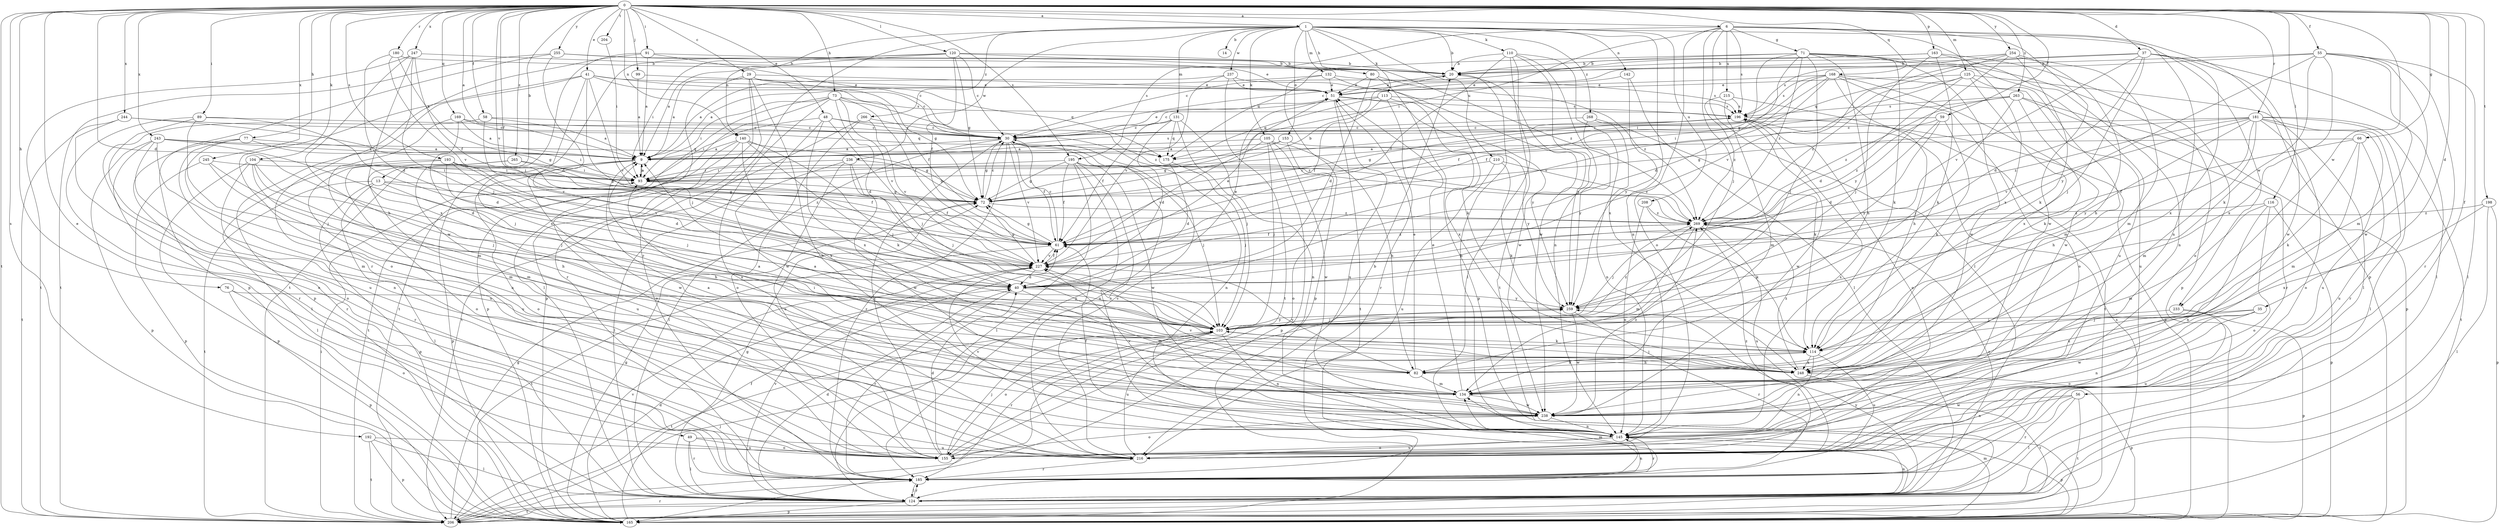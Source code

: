 strict digraph  {
0;
1;
6;
9;
13;
14;
20;
29;
30;
35;
37;
40;
41;
48;
49;
51;
55;
56;
58;
59;
61;
66;
71;
72;
73;
76;
77;
80;
82;
89;
91;
93;
99;
103;
104;
105;
110;
113;
114;
116;
120;
124;
125;
131;
132;
134;
140;
142;
145;
153;
155;
163;
165;
168;
169;
175;
180;
181;
185;
192;
193;
195;
196;
198;
204;
206;
208;
210;
215;
216;
227;
233;
236;
237;
238;
243;
244;
245;
247;
248;
254;
255;
259;
263;
265;
266;
268;
269;
0 -> 1  [label=a];
0 -> 6  [label=a];
0 -> 9  [label=a];
0 -> 13  [label=b];
0 -> 29  [label=c];
0 -> 35  [label=d];
0 -> 37  [label=d];
0 -> 40  [label=d];
0 -> 41  [label=e];
0 -> 48  [label=e];
0 -> 49  [label=e];
0 -> 55  [label=f];
0 -> 56  [label=f];
0 -> 58  [label=f];
0 -> 59  [label=f];
0 -> 61  [label=f];
0 -> 66  [label=g];
0 -> 73  [label=h];
0 -> 76  [label=h];
0 -> 77  [label=h];
0 -> 89  [label=i];
0 -> 91  [label=i];
0 -> 99  [label=j];
0 -> 104  [label=k];
0 -> 116  [label=l];
0 -> 120  [label=l];
0 -> 125  [label=m];
0 -> 140  [label=n];
0 -> 163  [label=p];
0 -> 168  [label=q];
0 -> 169  [label=q];
0 -> 180  [label=r];
0 -> 181  [label=r];
0 -> 192  [label=s];
0 -> 193  [label=s];
0 -> 195  [label=s];
0 -> 198  [label=t];
0 -> 204  [label=t];
0 -> 206  [label=t];
0 -> 227  [label=v];
0 -> 233  [label=w];
0 -> 243  [label=x];
0 -> 244  [label=x];
0 -> 245  [label=x];
0 -> 247  [label=x];
0 -> 254  [label=y];
0 -> 255  [label=y];
0 -> 263  [label=z];
0 -> 265  [label=z];
1 -> 14  [label=b];
1 -> 20  [label=b];
1 -> 80  [label=h];
1 -> 105  [label=k];
1 -> 110  [label=k];
1 -> 113  [label=k];
1 -> 131  [label=m];
1 -> 132  [label=m];
1 -> 140  [label=n];
1 -> 142  [label=n];
1 -> 145  [label=n];
1 -> 153  [label=o];
1 -> 185  [label=r];
1 -> 208  [label=u];
1 -> 210  [label=u];
1 -> 233  [label=w];
1 -> 236  [label=w];
1 -> 237  [label=w];
1 -> 266  [label=z];
1 -> 268  [label=z];
6 -> 71  [label=g];
6 -> 93  [label=i];
6 -> 103  [label=j];
6 -> 124  [label=l];
6 -> 145  [label=n];
6 -> 155  [label=o];
6 -> 165  [label=p];
6 -> 195  [label=s];
6 -> 196  [label=s];
6 -> 215  [label=u];
6 -> 238  [label=w];
6 -> 248  [label=x];
9 -> 93  [label=i];
9 -> 155  [label=o];
9 -> 165  [label=p];
9 -> 196  [label=s];
9 -> 238  [label=w];
13 -> 72  [label=g];
13 -> 82  [label=h];
13 -> 124  [label=l];
13 -> 165  [label=p];
13 -> 206  [label=t];
13 -> 269  [label=z];
20 -> 51  [label=e];
20 -> 238  [label=w];
29 -> 9  [label=a];
29 -> 51  [label=e];
29 -> 61  [label=f];
29 -> 72  [label=g];
29 -> 124  [label=l];
29 -> 145  [label=n];
29 -> 165  [label=p];
29 -> 185  [label=r];
30 -> 9  [label=a];
30 -> 51  [label=e];
30 -> 61  [label=f];
30 -> 72  [label=g];
30 -> 124  [label=l];
30 -> 145  [label=n];
30 -> 185  [label=r];
30 -> 216  [label=u];
30 -> 227  [label=v];
35 -> 103  [label=j];
35 -> 145  [label=n];
35 -> 155  [label=o];
35 -> 238  [label=w];
35 -> 248  [label=x];
37 -> 20  [label=b];
37 -> 40  [label=d];
37 -> 103  [label=j];
37 -> 124  [label=l];
37 -> 175  [label=q];
37 -> 227  [label=v];
37 -> 238  [label=w];
37 -> 248  [label=x];
40 -> 51  [label=e];
40 -> 134  [label=m];
40 -> 185  [label=r];
40 -> 259  [label=y];
41 -> 30  [label=c];
41 -> 51  [label=e];
41 -> 103  [label=j];
41 -> 155  [label=o];
41 -> 165  [label=p];
41 -> 175  [label=q];
41 -> 227  [label=v];
41 -> 248  [label=x];
48 -> 30  [label=c];
48 -> 93  [label=i];
48 -> 103  [label=j];
48 -> 238  [label=w];
48 -> 248  [label=x];
48 -> 269  [label=z];
49 -> 124  [label=l];
49 -> 155  [label=o];
49 -> 185  [label=r];
49 -> 216  [label=u];
51 -> 196  [label=s];
51 -> 206  [label=t];
51 -> 216  [label=u];
51 -> 259  [label=y];
55 -> 20  [label=b];
55 -> 114  [label=k];
55 -> 124  [label=l];
55 -> 134  [label=m];
55 -> 185  [label=r];
55 -> 196  [label=s];
55 -> 238  [label=w];
55 -> 248  [label=x];
55 -> 259  [label=y];
56 -> 124  [label=l];
56 -> 145  [label=n];
56 -> 185  [label=r];
56 -> 206  [label=t];
56 -> 238  [label=w];
58 -> 9  [label=a];
58 -> 30  [label=c];
58 -> 124  [label=l];
58 -> 227  [label=v];
59 -> 30  [label=c];
59 -> 40  [label=d];
59 -> 114  [label=k];
59 -> 259  [label=y];
59 -> 269  [label=z];
61 -> 30  [label=c];
61 -> 72  [label=g];
61 -> 206  [label=t];
61 -> 227  [label=v];
61 -> 269  [label=z];
66 -> 9  [label=a];
66 -> 61  [label=f];
66 -> 114  [label=k];
66 -> 134  [label=m];
66 -> 216  [label=u];
71 -> 20  [label=b];
71 -> 40  [label=d];
71 -> 72  [label=g];
71 -> 82  [label=h];
71 -> 103  [label=j];
71 -> 114  [label=k];
71 -> 165  [label=p];
71 -> 175  [label=q];
71 -> 216  [label=u];
71 -> 238  [label=w];
71 -> 269  [label=z];
72 -> 20  [label=b];
72 -> 30  [label=c];
72 -> 269  [label=z];
73 -> 40  [label=d];
73 -> 61  [label=f];
73 -> 93  [label=i];
73 -> 165  [label=p];
73 -> 196  [label=s];
73 -> 206  [label=t];
73 -> 216  [label=u];
73 -> 227  [label=v];
73 -> 269  [label=z];
76 -> 155  [label=o];
76 -> 165  [label=p];
76 -> 259  [label=y];
77 -> 9  [label=a];
77 -> 93  [label=i];
77 -> 145  [label=n];
77 -> 185  [label=r];
77 -> 216  [label=u];
80 -> 40  [label=d];
80 -> 51  [label=e];
80 -> 165  [label=p];
80 -> 269  [label=z];
82 -> 9  [label=a];
82 -> 51  [label=e];
82 -> 114  [label=k];
82 -> 134  [label=m];
82 -> 227  [label=v];
89 -> 30  [label=c];
89 -> 40  [label=d];
89 -> 103  [label=j];
89 -> 185  [label=r];
89 -> 216  [label=u];
91 -> 9  [label=a];
91 -> 20  [label=b];
91 -> 30  [label=c];
91 -> 185  [label=r];
91 -> 238  [label=w];
93 -> 9  [label=a];
93 -> 61  [label=f];
93 -> 72  [label=g];
99 -> 9  [label=a];
99 -> 51  [label=e];
103 -> 114  [label=k];
103 -> 145  [label=n];
103 -> 155  [label=o];
103 -> 185  [label=r];
103 -> 206  [label=t];
103 -> 216  [label=u];
103 -> 259  [label=y];
103 -> 269  [label=z];
104 -> 82  [label=h];
104 -> 93  [label=i];
104 -> 103  [label=j];
104 -> 134  [label=m];
104 -> 165  [label=p];
104 -> 185  [label=r];
105 -> 9  [label=a];
105 -> 82  [label=h];
105 -> 103  [label=j];
105 -> 165  [label=p];
105 -> 227  [label=v];
105 -> 238  [label=w];
110 -> 20  [label=b];
110 -> 61  [label=f];
110 -> 124  [label=l];
110 -> 145  [label=n];
110 -> 206  [label=t];
110 -> 238  [label=w];
110 -> 248  [label=x];
113 -> 30  [label=c];
113 -> 61  [label=f];
113 -> 175  [label=q];
113 -> 185  [label=r];
113 -> 196  [label=s];
113 -> 248  [label=x];
114 -> 82  [label=h];
114 -> 145  [label=n];
114 -> 216  [label=u];
114 -> 248  [label=x];
116 -> 134  [label=m];
116 -> 145  [label=n];
116 -> 155  [label=o];
116 -> 165  [label=p];
116 -> 269  [label=z];
120 -> 9  [label=a];
120 -> 20  [label=b];
120 -> 30  [label=c];
120 -> 61  [label=f];
120 -> 72  [label=g];
120 -> 93  [label=i];
120 -> 206  [label=t];
120 -> 269  [label=z];
124 -> 40  [label=d];
124 -> 72  [label=g];
124 -> 145  [label=n];
124 -> 165  [label=p];
124 -> 185  [label=r];
124 -> 206  [label=t];
124 -> 227  [label=v];
124 -> 259  [label=y];
125 -> 40  [label=d];
125 -> 51  [label=e];
125 -> 61  [label=f];
125 -> 124  [label=l];
125 -> 134  [label=m];
125 -> 248  [label=x];
125 -> 269  [label=z];
131 -> 30  [label=c];
131 -> 40  [label=d];
131 -> 61  [label=f];
131 -> 103  [label=j];
131 -> 145  [label=n];
131 -> 175  [label=q];
132 -> 9  [label=a];
132 -> 51  [label=e];
132 -> 114  [label=k];
132 -> 165  [label=p];
132 -> 196  [label=s];
134 -> 51  [label=e];
134 -> 93  [label=i];
134 -> 227  [label=v];
134 -> 238  [label=w];
140 -> 9  [label=a];
140 -> 72  [label=g];
140 -> 103  [label=j];
140 -> 114  [label=k];
140 -> 155  [label=o];
140 -> 206  [label=t];
140 -> 248  [label=x];
142 -> 51  [label=e];
142 -> 124  [label=l];
142 -> 259  [label=y];
145 -> 20  [label=b];
145 -> 61  [label=f];
145 -> 155  [label=o];
145 -> 165  [label=p];
145 -> 185  [label=r];
145 -> 196  [label=s];
145 -> 216  [label=u];
145 -> 227  [label=v];
153 -> 9  [label=a];
153 -> 72  [label=g];
153 -> 155  [label=o];
153 -> 259  [label=y];
155 -> 20  [label=b];
155 -> 30  [label=c];
155 -> 40  [label=d];
155 -> 103  [label=j];
163 -> 20  [label=b];
163 -> 30  [label=c];
163 -> 103  [label=j];
163 -> 114  [label=k];
163 -> 145  [label=n];
163 -> 155  [label=o];
165 -> 61  [label=f];
165 -> 72  [label=g];
165 -> 134  [label=m];
165 -> 227  [label=v];
168 -> 51  [label=e];
168 -> 61  [label=f];
168 -> 82  [label=h];
168 -> 93  [label=i];
168 -> 155  [label=o];
168 -> 196  [label=s];
168 -> 216  [label=u];
168 -> 227  [label=v];
168 -> 238  [label=w];
169 -> 9  [label=a];
169 -> 30  [label=c];
169 -> 103  [label=j];
169 -> 134  [label=m];
169 -> 175  [label=q];
175 -> 40  [label=d];
175 -> 103  [label=j];
180 -> 9  [label=a];
180 -> 20  [label=b];
180 -> 40  [label=d];
180 -> 227  [label=v];
181 -> 30  [label=c];
181 -> 72  [label=g];
181 -> 82  [label=h];
181 -> 124  [label=l];
181 -> 134  [label=m];
181 -> 155  [label=o];
181 -> 185  [label=r];
181 -> 206  [label=t];
181 -> 216  [label=u];
181 -> 227  [label=v];
181 -> 259  [label=y];
181 -> 269  [label=z];
185 -> 124  [label=l];
185 -> 134  [label=m];
185 -> 145  [label=n];
185 -> 269  [label=z];
192 -> 124  [label=l];
192 -> 165  [label=p];
192 -> 206  [label=t];
192 -> 216  [label=u];
193 -> 40  [label=d];
193 -> 72  [label=g];
193 -> 93  [label=i];
193 -> 103  [label=j];
193 -> 124  [label=l];
193 -> 216  [label=u];
193 -> 227  [label=v];
195 -> 61  [label=f];
195 -> 72  [label=g];
195 -> 93  [label=i];
195 -> 103  [label=j];
195 -> 124  [label=l];
195 -> 145  [label=n];
195 -> 185  [label=r];
195 -> 238  [label=w];
196 -> 30  [label=c];
196 -> 72  [label=g];
196 -> 155  [label=o];
196 -> 165  [label=p];
196 -> 238  [label=w];
198 -> 124  [label=l];
198 -> 165  [label=p];
198 -> 248  [label=x];
198 -> 269  [label=z];
204 -> 93  [label=i];
206 -> 40  [label=d];
206 -> 72  [label=g];
206 -> 93  [label=i];
206 -> 103  [label=j];
206 -> 185  [label=r];
206 -> 196  [label=s];
208 -> 114  [label=k];
208 -> 145  [label=n];
208 -> 269  [label=z];
210 -> 93  [label=i];
210 -> 114  [label=k];
210 -> 216  [label=u];
210 -> 269  [label=z];
215 -> 134  [label=m];
215 -> 196  [label=s];
215 -> 206  [label=t];
215 -> 269  [label=z];
216 -> 30  [label=c];
216 -> 185  [label=r];
216 -> 269  [label=z];
227 -> 40  [label=d];
227 -> 51  [label=e];
227 -> 61  [label=f];
227 -> 72  [label=g];
233 -> 103  [label=j];
233 -> 165  [label=p];
233 -> 216  [label=u];
236 -> 72  [label=g];
236 -> 93  [label=i];
236 -> 103  [label=j];
236 -> 124  [label=l];
236 -> 155  [label=o];
236 -> 238  [label=w];
237 -> 9  [label=a];
237 -> 51  [label=e];
237 -> 206  [label=t];
237 -> 227  [label=v];
237 -> 259  [label=y];
238 -> 9  [label=a];
238 -> 145  [label=n];
238 -> 155  [label=o];
238 -> 227  [label=v];
238 -> 269  [label=z];
243 -> 9  [label=a];
243 -> 40  [label=d];
243 -> 134  [label=m];
243 -> 145  [label=n];
243 -> 155  [label=o];
243 -> 165  [label=p];
243 -> 175  [label=q];
244 -> 30  [label=c];
244 -> 72  [label=g];
244 -> 155  [label=o];
244 -> 206  [label=t];
245 -> 93  [label=i];
245 -> 103  [label=j];
245 -> 134  [label=m];
245 -> 165  [label=p];
247 -> 20  [label=b];
247 -> 61  [label=f];
247 -> 82  [label=h];
247 -> 103  [label=j];
247 -> 206  [label=t];
247 -> 248  [label=x];
248 -> 9  [label=a];
248 -> 103  [label=j];
248 -> 165  [label=p];
248 -> 206  [label=t];
248 -> 269  [label=z];
254 -> 20  [label=b];
254 -> 30  [label=c];
254 -> 82  [label=h];
254 -> 114  [label=k];
254 -> 134  [label=m];
254 -> 227  [label=v];
254 -> 259  [label=y];
255 -> 20  [label=b];
255 -> 40  [label=d];
255 -> 51  [label=e];
255 -> 165  [label=p];
255 -> 206  [label=t];
259 -> 103  [label=j];
259 -> 185  [label=r];
259 -> 238  [label=w];
263 -> 93  [label=i];
263 -> 103  [label=j];
263 -> 114  [label=k];
263 -> 165  [label=p];
263 -> 185  [label=r];
263 -> 196  [label=s];
263 -> 269  [label=z];
265 -> 61  [label=f];
265 -> 93  [label=i];
265 -> 155  [label=o];
265 -> 216  [label=u];
266 -> 30  [label=c];
266 -> 155  [label=o];
266 -> 206  [label=t];
266 -> 227  [label=v];
268 -> 30  [label=c];
268 -> 114  [label=k];
268 -> 145  [label=n];
268 -> 259  [label=y];
269 -> 61  [label=f];
269 -> 103  [label=j];
269 -> 134  [label=m];
269 -> 216  [label=u];
}
